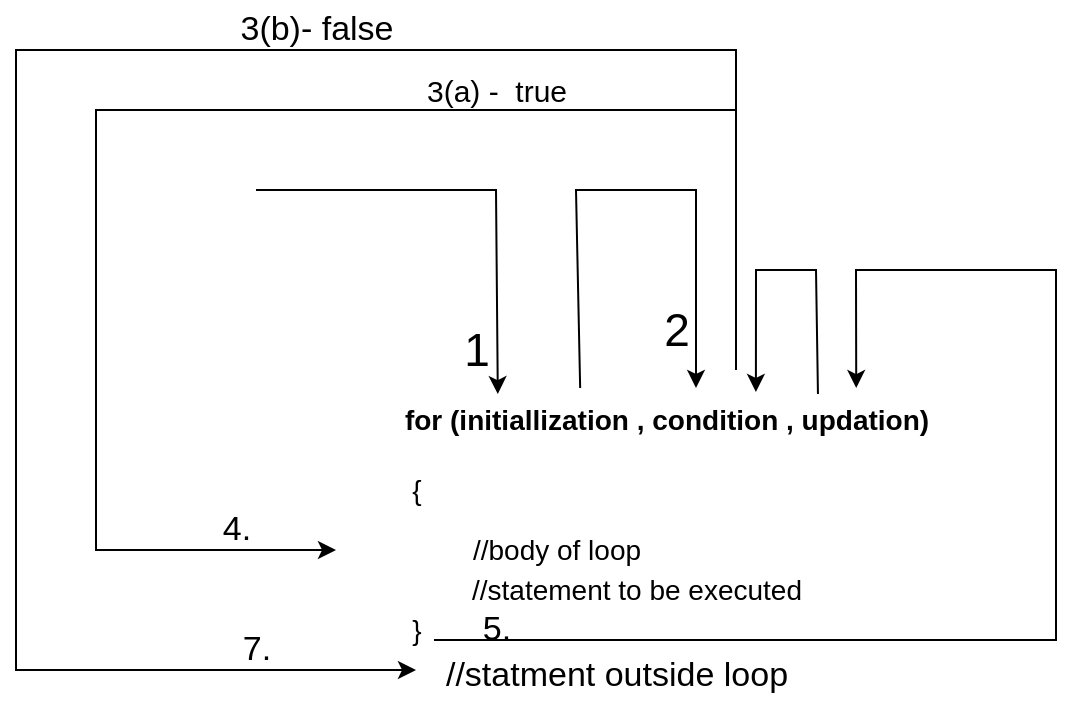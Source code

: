 <mxfile version="20.2.3" type="device"><diagram id="WpL94mzWij2Y44H7qb63" name="Page-1"><mxGraphModel dx="868" dy="1525" grid="1" gridSize="10" guides="1" tooltips="1" connect="1" arrows="1" fold="1" page="1" pageScale="1" pageWidth="850" pageHeight="1100" math="0" shadow="0"><root><mxCell id="0"/><mxCell id="1" parent="0"/><mxCell id="l_DGbsoDqXVUNH7aK1hR-1" value="for (initiallization , condition , updation)" style="text;html=1;align=center;verticalAlign=middle;resizable=0;points=[];autosize=1;strokeColor=none;fillColor=none;fontStyle=1;fontSize=14;" vertex="1" parent="1"><mxGeometry x="260" y="180" width="290" height="30" as="geometry"/></mxCell><mxCell id="l_DGbsoDqXVUNH7aK1hR-2" value="" style="endArrow=classic;html=1;rounded=0;fontSize=14;entryX=0.21;entryY=0.067;entryDx=0;entryDy=0;entryPerimeter=0;" edge="1" parent="1" target="l_DGbsoDqXVUNH7aK1hR-1"><mxGeometry width="50" height="50" relative="1" as="geometry"><mxPoint x="200" y="80" as="sourcePoint"/><mxPoint x="450" y="200" as="targetPoint"/><Array as="points"><mxPoint x="320" y="80"/></Array></mxGeometry></mxCell><mxCell id="l_DGbsoDqXVUNH7aK1hR-3" value="" style="endArrow=classic;html=1;rounded=0;fontSize=14;exitX=0.352;exitY=-0.033;exitDx=0;exitDy=0;exitPerimeter=0;" edge="1" parent="1" source="l_DGbsoDqXVUNH7aK1hR-1"><mxGeometry width="50" height="50" relative="1" as="geometry"><mxPoint x="400" y="250" as="sourcePoint"/><mxPoint x="420" y="179" as="targetPoint"/><Array as="points"><mxPoint x="360" y="80"/><mxPoint x="420" y="80"/></Array></mxGeometry></mxCell><mxCell id="l_DGbsoDqXVUNH7aK1hR-4" value="{&lt;br&gt;" style="text;html=1;align=center;verticalAlign=middle;resizable=0;points=[];autosize=1;strokeColor=none;fillColor=none;fontSize=14;" vertex="1" parent="1"><mxGeometry x="265" y="215" width="30" height="30" as="geometry"/></mxCell><mxCell id="l_DGbsoDqXVUNH7aK1hR-5" value="}" style="text;html=1;align=center;verticalAlign=middle;resizable=0;points=[];autosize=1;strokeColor=none;fillColor=none;fontSize=14;" vertex="1" parent="1"><mxGeometry x="265" y="285" width="30" height="30" as="geometry"/></mxCell><mxCell id="l_DGbsoDqXVUNH7aK1hR-6" value="//body of loop" style="text;html=1;align=center;verticalAlign=middle;resizable=0;points=[];autosize=1;strokeColor=none;fillColor=none;fontSize=14;" vertex="1" parent="1"><mxGeometry x="295" y="245" width="110" height="30" as="geometry"/></mxCell><mxCell id="l_DGbsoDqXVUNH7aK1hR-7" value="//statement to be executed" style="text;html=1;align=center;verticalAlign=middle;resizable=0;points=[];autosize=1;strokeColor=none;fillColor=none;fontSize=14;" vertex="1" parent="1"><mxGeometry x="295" y="265" width="190" height="30" as="geometry"/></mxCell><mxCell id="l_DGbsoDqXVUNH7aK1hR-8" value="1" style="text;html=1;align=center;verticalAlign=middle;resizable=0;points=[];autosize=1;strokeColor=none;fillColor=none;fontSize=23;" vertex="1" parent="1"><mxGeometry x="290" y="140" width="40" height="40" as="geometry"/></mxCell><mxCell id="l_DGbsoDqXVUNH7aK1hR-9" value="2" style="text;html=1;align=center;verticalAlign=middle;resizable=0;points=[];autosize=1;strokeColor=none;fillColor=none;fontSize=23;" vertex="1" parent="1"><mxGeometry x="390" y="130" width="40" height="40" as="geometry"/></mxCell><mxCell id="l_DGbsoDqXVUNH7aK1hR-11" value="" style="endArrow=classic;html=1;rounded=0;fontSize=23;" edge="1" parent="1"><mxGeometry width="50" height="50" relative="1" as="geometry"><mxPoint x="440" y="170" as="sourcePoint"/><mxPoint x="240" y="260" as="targetPoint"/><Array as="points"><mxPoint x="440" y="40"/><mxPoint x="120" y="40"/><mxPoint x="120" y="260"/></Array></mxGeometry></mxCell><mxCell id="l_DGbsoDqXVUNH7aK1hR-12" value="3(a) -&amp;nbsp; true" style="text;html=1;align=center;verticalAlign=middle;resizable=0;points=[];autosize=1;strokeColor=none;fillColor=none;fontSize=15;" vertex="1" parent="1"><mxGeometry x="275" y="15" width="90" height="30" as="geometry"/></mxCell><mxCell id="l_DGbsoDqXVUNH7aK1hR-13" value="" style="endArrow=classic;html=1;rounded=0;fontSize=15;" edge="1" parent="1"><mxGeometry width="50" height="50" relative="1" as="geometry"><mxPoint x="440" y="40" as="sourcePoint"/><mxPoint x="280" y="320" as="targetPoint"/><Array as="points"><mxPoint x="440" y="10"/><mxPoint x="80" y="10"/><mxPoint x="80" y="320"/></Array></mxGeometry></mxCell><mxCell id="l_DGbsoDqXVUNH7aK1hR-15" value="3(b)- false" style="text;html=1;align=center;verticalAlign=middle;resizable=0;points=[];autosize=1;strokeColor=none;fillColor=none;fontSize=17;" vertex="1" parent="1"><mxGeometry x="180" y="-15" width="100" height="30" as="geometry"/></mxCell><mxCell id="l_DGbsoDqXVUNH7aK1hR-16" value="//statment outside loop" style="text;html=1;align=center;verticalAlign=middle;resizable=0;points=[];autosize=1;strokeColor=none;fillColor=none;fontSize=17;" vertex="1" parent="1"><mxGeometry x="285" y="308" width="190" height="30" as="geometry"/></mxCell><mxCell id="l_DGbsoDqXVUNH7aK1hR-17" value="" style="endArrow=classic;html=1;rounded=0;fontSize=17;exitX=0.021;exitY=-0.1;exitDx=0;exitDy=0;exitPerimeter=0;entryX=0.828;entryY=-0.033;entryDx=0;entryDy=0;entryPerimeter=0;" edge="1" parent="1" source="l_DGbsoDqXVUNH7aK1hR-16" target="l_DGbsoDqXVUNH7aK1hR-1"><mxGeometry width="50" height="50" relative="1" as="geometry"><mxPoint x="400" y="170" as="sourcePoint"/><mxPoint x="500" y="120" as="targetPoint"/><Array as="points"><mxPoint x="600" y="305"/><mxPoint x="600" y="120"/><mxPoint x="500" y="120"/></Array></mxGeometry></mxCell><mxCell id="l_DGbsoDqXVUNH7aK1hR-18" value="7." style="text;html=1;align=center;verticalAlign=middle;resizable=0;points=[];autosize=1;strokeColor=none;fillColor=none;fontSize=17;" vertex="1" parent="1"><mxGeometry x="180" y="295" width="40" height="30" as="geometry"/></mxCell><mxCell id="l_DGbsoDqXVUNH7aK1hR-19" value="4." style="text;html=1;align=center;verticalAlign=middle;resizable=0;points=[];autosize=1;strokeColor=none;fillColor=none;fontSize=17;" vertex="1" parent="1"><mxGeometry x="170" y="235" width="40" height="30" as="geometry"/></mxCell><mxCell id="l_DGbsoDqXVUNH7aK1hR-20" value="5." style="text;html=1;align=center;verticalAlign=middle;resizable=0;points=[];autosize=1;strokeColor=none;fillColor=none;fontSize=17;" vertex="1" parent="1"><mxGeometry x="300" y="285" width="40" height="30" as="geometry"/></mxCell><mxCell id="l_DGbsoDqXVUNH7aK1hR-21" value="" style="endArrow=classic;html=1;rounded=0;fontSize=17;exitX=0.762;exitY=0.067;exitDx=0;exitDy=0;exitPerimeter=0;entryX=0.655;entryY=0.033;entryDx=0;entryDy=0;entryPerimeter=0;" edge="1" parent="1" source="l_DGbsoDqXVUNH7aK1hR-1" target="l_DGbsoDqXVUNH7aK1hR-1"><mxGeometry width="50" height="50" relative="1" as="geometry"><mxPoint x="400" y="170" as="sourcePoint"/><mxPoint x="450" y="150" as="targetPoint"/><Array as="points"><mxPoint x="480" y="120"/><mxPoint x="450" y="120"/></Array></mxGeometry></mxCell></root></mxGraphModel></diagram></mxfile>